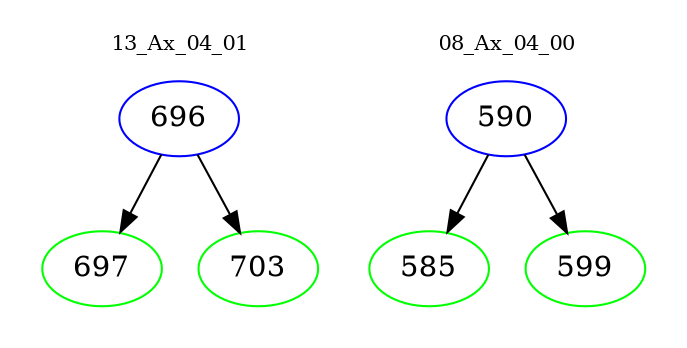 digraph{
subgraph cluster_0 {
color = white
label = "13_Ax_04_01";
fontsize=10;
T0_696 [label="696", color="blue"]
T0_696 -> T0_697 [color="black"]
T0_697 [label="697", color="green"]
T0_696 -> T0_703 [color="black"]
T0_703 [label="703", color="green"]
}
subgraph cluster_1 {
color = white
label = "08_Ax_04_00";
fontsize=10;
T1_590 [label="590", color="blue"]
T1_590 -> T1_585 [color="black"]
T1_585 [label="585", color="green"]
T1_590 -> T1_599 [color="black"]
T1_599 [label="599", color="green"]
}
}
